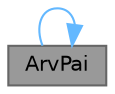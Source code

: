 digraph "ArvPai"
{
 // LATEX_PDF_SIZE
  bgcolor="transparent";
  edge [fontname=Helvetica,fontsize=10,labelfontname=Helvetica,labelfontsize=10];
  node [fontname=Helvetica,fontsize=10,shape=box,height=0.2,width=0.4];
  rankdir="RL";
  Node1 [label="ArvPai",height=0.2,width=0.4,color="gray40", fillcolor="grey60", style="filled", fontcolor="black",tooltip="Procura o pai do nó que contém o caractere c."];
  Node1 -> Node1 [dir="back",color="steelblue1",style="solid"];
}
